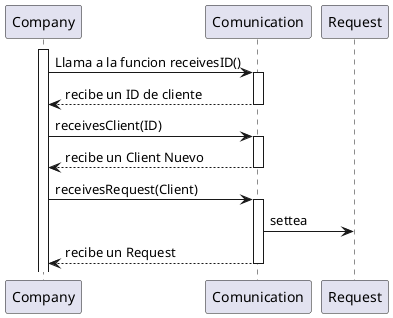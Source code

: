 @startuml
'https://plantuml.com/sequence-diagram
activate Company

Company -> Comunication: Llama a la funcion receivesID()
activate Comunication
Comunication --> Company: recibe un ID de cliente
deactivate Comunication

Company -> Comunication: receivesClient(ID)
activate Comunication
Comunication --> Company: recibe un Client Nuevo
deactivate Comunication

Company -> Comunication: receivesRequest(Client)
activate Comunication
Comunication -> Request: settea
Comunication --> Company: recibe un Request
deactivate Comunication



@enduml